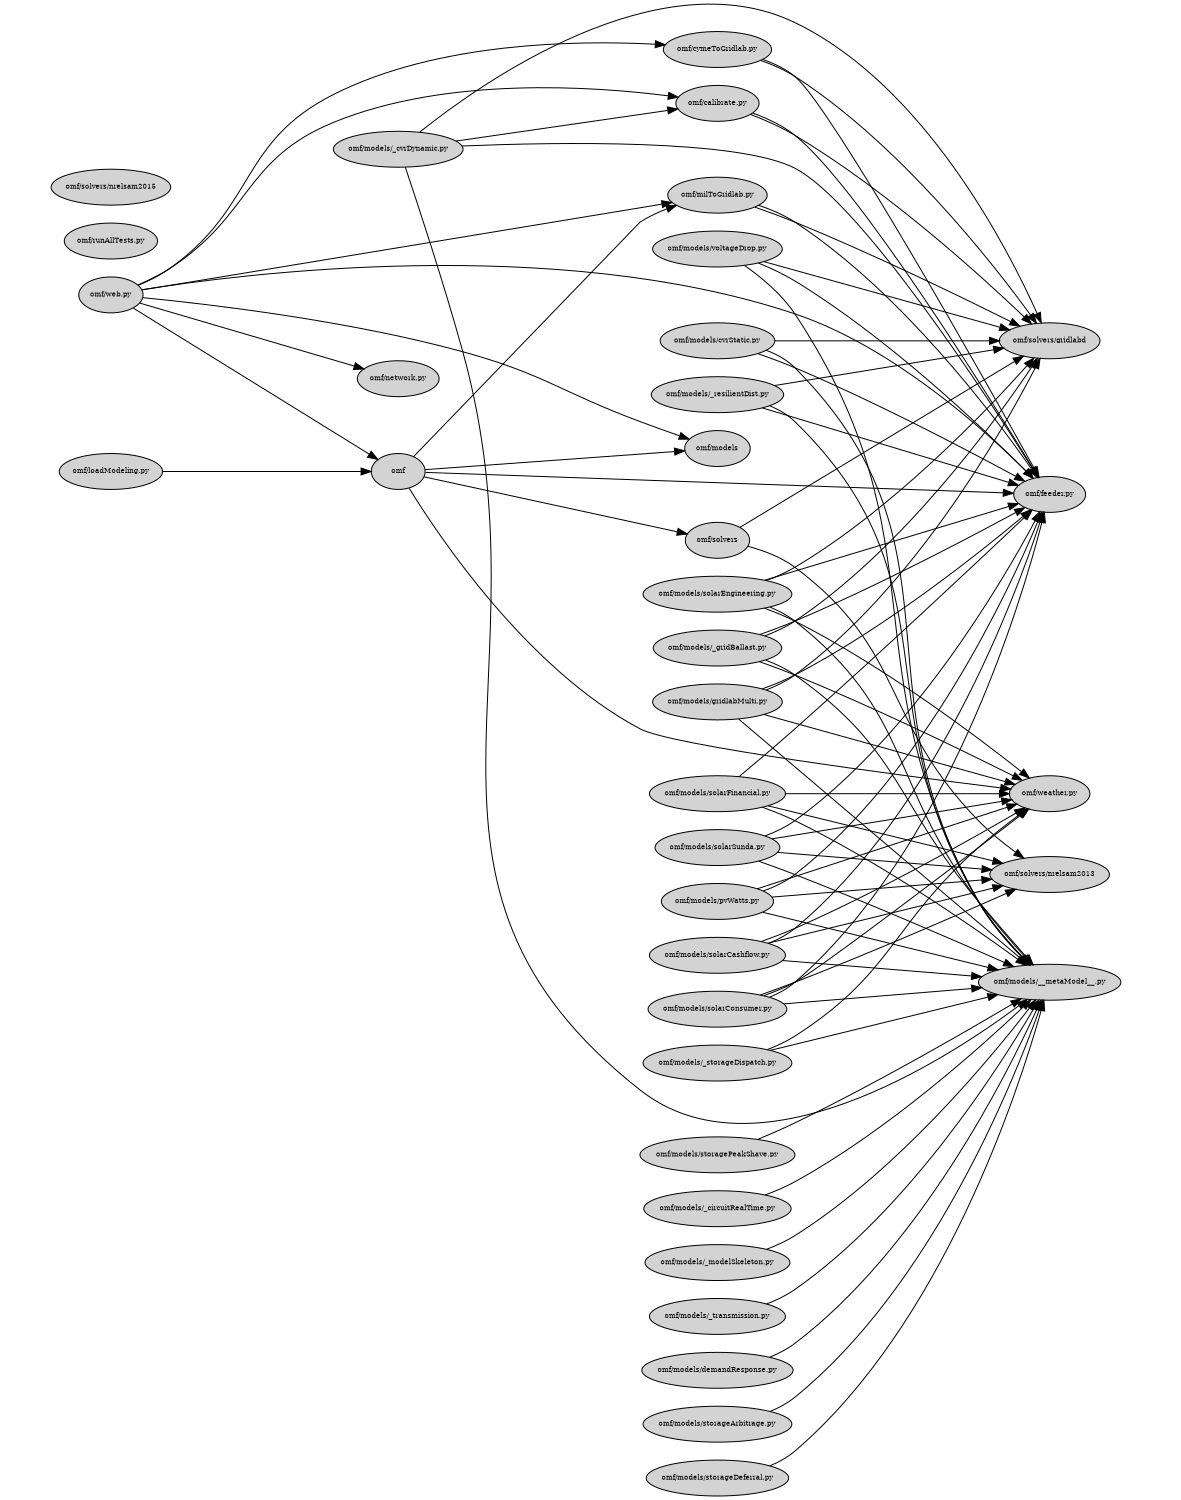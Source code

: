 
# This file was generated by sfood-graph.

strict digraph "dependencies" {
    graph [
        rankdir = "LR",
        overlap = "scale",
        size = "8,10",
        ratio = "fill",
        fontsize = "16",
        fontname = "Helvetica",
        clusterrank = "local"
        ]

       node [
           fontsize=7
           shape=ellipse
//           style=filled
//           shape=box
       ];

//     node [
//         fontsize=7
//       style=ellipse
//     ];

"omf"  [style=filled];
"omf" -> "omf/feeder.py";
"omf" -> "omf/milToGridlab.py";
"omf" -> "omf/models";
"omf" -> "omf/solvers";
"omf" -> "omf/weather.py";
"omf/calibrate.py"  [style=filled];
"omf/calibrate.py" -> "omf/feeder.py";
"omf/calibrate.py" -> "omf/solvers/gridlabd";
"omf/cymeToGridlab.py"  [style=filled];
"omf/cymeToGridlab.py" -> "omf/feeder.py";
"omf/cymeToGridlab.py" -> "omf/solvers/gridlabd";
"omf/feeder.py"  [style=filled];
"omf/loadModeling.py"  [style=filled];
"omf/loadModeling.py" -> "omf";
"omf/milToGridlab.py"  [style=filled];
"omf/milToGridlab.py" -> "omf/feeder.py";
"omf/milToGridlab.py" -> "omf/solvers/gridlabd";
"omf/models"  [style=filled];
"omf/models/__metaModel__.py"  [style=filled];
"omf/models/_circuitRealTime.py"  [style=filled];
"omf/models/_circuitRealTime.py" -> "omf/models/__metaModel__.py";
"omf/models/_cvrDynamic.py"  [style=filled];
"omf/models/_cvrDynamic.py" -> "omf/calibrate.py";
"omf/models/_cvrDynamic.py" -> "omf/feeder.py";
"omf/models/_cvrDynamic.py" -> "omf/models/__metaModel__.py";
"omf/models/_cvrDynamic.py" -> "omf/solvers/gridlabd";
"omf/models/_gridBallast.py"  [style=filled];
"omf/models/_gridBallast.py" -> "omf/feeder.py";
"omf/models/_gridBallast.py" -> "omf/models/__metaModel__.py";
"omf/models/_gridBallast.py" -> "omf/solvers/gridlabd";
"omf/models/_gridBallast.py" -> "omf/weather.py";
"omf/models/_modelSkeleton.py"  [style=filled];
"omf/models/_modelSkeleton.py" -> "omf/models/__metaModel__.py";
"omf/models/_resilientDist.py"  [style=filled];
"omf/models/_resilientDist.py" -> "omf/feeder.py";
"omf/models/_resilientDist.py" -> "omf/models/__metaModel__.py";
"omf/models/_resilientDist.py" -> "omf/solvers/gridlabd";
"omf/models/_storageDispatch.py"  [style=filled];
"omf/models/_storageDispatch.py" -> "omf/models/__metaModel__.py";
"omf/models/_storageDispatch.py" -> "omf/weather.py";
"omf/models/_transmission.py"  [style=filled];
"omf/models/_transmission.py" -> "omf/models/__metaModel__.py";
"omf/models/cvrStatic.py"  [style=filled];
"omf/models/cvrStatic.py" -> "omf/feeder.py";
"omf/models/cvrStatic.py" -> "omf/models/__metaModel__.py";
"omf/models/cvrStatic.py" -> "omf/solvers/gridlabd";
"omf/models/demandResponse.py"  [style=filled];
"omf/models/demandResponse.py" -> "omf/models/__metaModel__.py";
"omf/models/gridlabMulti.py"  [style=filled];
"omf/models/gridlabMulti.py" -> "omf/feeder.py";
"omf/models/gridlabMulti.py" -> "omf/models/__metaModel__.py";
"omf/models/gridlabMulti.py" -> "omf/solvers/gridlabd";
"omf/models/gridlabMulti.py" -> "omf/weather.py";
"omf/models/pvWatts.py"  [style=filled];
"omf/models/pvWatts.py" -> "omf/feeder.py";
"omf/models/pvWatts.py" -> "omf/models/__metaModel__.py";
"omf/models/pvWatts.py" -> "omf/solvers/nrelsam2013";
"omf/models/pvWatts.py" -> "omf/weather.py";
"omf/models/solarCashflow.py"  [style=filled];
"omf/models/solarCashflow.py" -> "omf/feeder.py";
"omf/models/solarCashflow.py" -> "omf/models/__metaModel__.py";
"omf/models/solarCashflow.py" -> "omf/solvers/nrelsam2013";
"omf/models/solarCashflow.py" -> "omf/weather.py";
"omf/models/solarConsumer.py"  [style=filled];
"omf/models/solarConsumer.py" -> "omf/feeder.py";
"omf/models/solarConsumer.py" -> "omf/models/__metaModel__.py";
"omf/models/solarConsumer.py" -> "omf/solvers/nrelsam2013";
"omf/models/solarConsumer.py" -> "omf/weather.py";
"omf/models/solarEngineering.py"  [style=filled];
"omf/models/solarEngineering.py" -> "omf/feeder.py";
"omf/models/solarEngineering.py" -> "omf/models/__metaModel__.py";
"omf/models/solarEngineering.py" -> "omf/solvers/gridlabd";
"omf/models/solarEngineering.py" -> "omf/weather.py";
"omf/models/solarFinancial.py"  [style=filled];
"omf/models/solarFinancial.py" -> "omf/feeder.py";
"omf/models/solarFinancial.py" -> "omf/models/__metaModel__.py";
"omf/models/solarFinancial.py" -> "omf/solvers/nrelsam2013";
"omf/models/solarFinancial.py" -> "omf/weather.py";
"omf/models/solarSunda.py"  [style=filled];
"omf/models/solarSunda.py" -> "omf/feeder.py";
"omf/models/solarSunda.py" -> "omf/models/__metaModel__.py";
"omf/models/solarSunda.py" -> "omf/solvers/nrelsam2013";
"omf/models/solarSunda.py" -> "omf/weather.py";
"omf/models/storageArbitrage.py"  [style=filled];
"omf/models/storageArbitrage.py" -> "omf/models/__metaModel__.py";
"omf/models/storageDeferral.py"  [style=filled];
"omf/models/storageDeferral.py" -> "omf/models/__metaModel__.py";
"omf/models/storagePeakShave.py"  [style=filled];
"omf/models/storagePeakShave.py" -> "omf/models/__metaModel__.py";
"omf/models/voltageDrop.py"  [style=filled];
"omf/models/voltageDrop.py" -> "omf/feeder.py";
"omf/models/voltageDrop.py" -> "omf/models/__metaModel__.py";
"omf/models/voltageDrop.py" -> "omf/solvers/gridlabd";
"omf/network.py"  [style=filled];
"omf/runAllTests.py"  [style=filled];
"omf/solvers"  [style=filled];
"omf/solvers" -> "omf/solvers/gridlabd";
"omf/solvers" -> "omf/solvers/nrelsam2013";
"omf/solvers/gridlabd"  [style=filled];
"omf/solvers/nrelsam2013"  [style=filled];
"omf/solvers/nrelsam2015"  [style=filled];
"omf/weather.py"  [style=filled];
"omf/web.py"  [style=filled];
"omf/web.py" -> "omf";
"omf/web.py" -> "omf/calibrate.py";
"omf/web.py" -> "omf/cymeToGridlab.py";
"omf/web.py" -> "omf/feeder.py";
"omf/web.py" -> "omf/milToGridlab.py";
"omf/web.py" -> "omf/models";
"omf/web.py" -> "omf/network.py";


}
